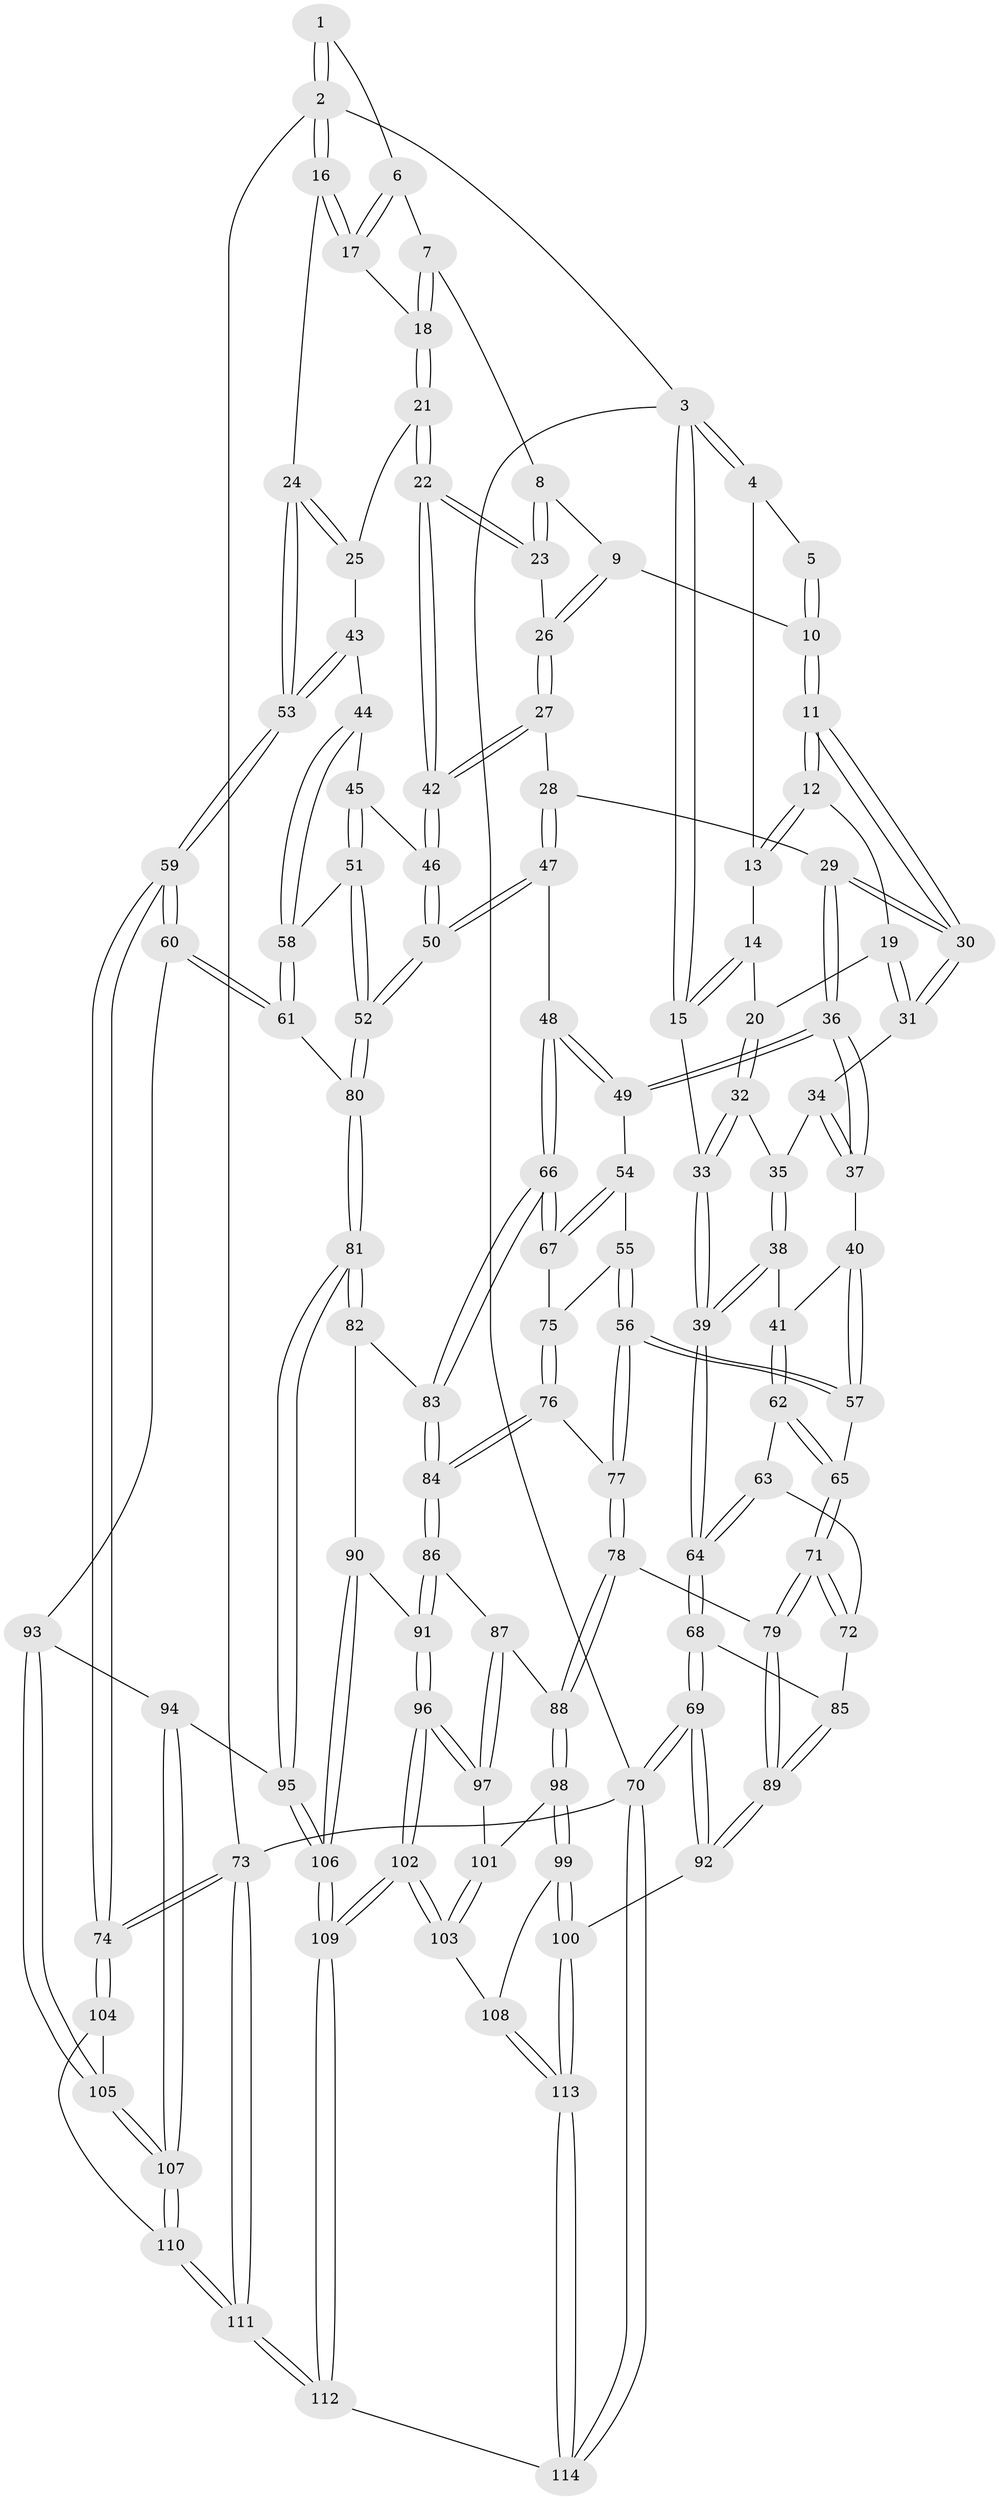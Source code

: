 // Generated by graph-tools (version 1.1) at 2025/51/03/09/25 03:51:01]
// undirected, 114 vertices, 282 edges
graph export_dot {
graph [start="1"]
  node [color=gray90,style=filled];
  1 [pos="+0.8591852293908665+0"];
  2 [pos="+1+0"];
  3 [pos="+0+0"];
  4 [pos="+0.27079506709655754+0"];
  5 [pos="+0.5818187883070828+0"];
  6 [pos="+0.8402371299874082+0"];
  7 [pos="+0.8121907910950723+0.015421602892467696"];
  8 [pos="+0.7223550718628015+0.11006299125233616"];
  9 [pos="+0.5804140797339492+0.1110026983379305"];
  10 [pos="+0.5779066548211222+0.10999128341208873"];
  11 [pos="+0.46937379733828866+0.15453426717361965"];
  12 [pos="+0.3979831476339725+0.12506669230797104"];
  13 [pos="+0.2780281781693067+0"];
  14 [pos="+0.16456047133015156+0.08597936551727592"];
  15 [pos="+0+0.11680381308056073"];
  16 [pos="+1+0.16670146206245645"];
  17 [pos="+1+0.11885252524325819"];
  18 [pos="+0.8991402310294401+0.16723580417573386"];
  19 [pos="+0.3490799543018037+0.1601973948800244"];
  20 [pos="+0.1940218433258885+0.18243810335001115"];
  21 [pos="+0.8532823039695+0.2691201990613106"];
  22 [pos="+0.810745573818187+0.27920163856743785"];
  23 [pos="+0.7960581363869309+0.25651521068248095"];
  24 [pos="+1+0.2921670367631439"];
  25 [pos="+0.8795566547353142+0.2794078553289583"];
  26 [pos="+0.6231132812159887+0.21444908988613137"];
  27 [pos="+0.6474606578391814+0.3456798629410836"];
  28 [pos="+0.6129752327240894+0.36345923078045045"];
  29 [pos="+0.4765602508762808+0.33046204450253397"];
  30 [pos="+0.47518651931668404+0.3250979559284149"];
  31 [pos="+0.3088616567877911+0.27862084608100995"];
  32 [pos="+0.17749031098366125+0.21743557518438114"];
  33 [pos="+0+0.23590945432542193"];
  34 [pos="+0.29375255702323516+0.29309523324166853"];
  35 [pos="+0.19597824410574305+0.2768223131736194"];
  36 [pos="+0.4081200894993887+0.43361726409167495"];
  37 [pos="+0.32380012702170885+0.4213677536672643"];
  38 [pos="+0.1610712976041258+0.3657775624769457"];
  39 [pos="+0+0.39933588236662626"];
  40 [pos="+0.26246419069985805+0.4433981828832692"];
  41 [pos="+0.23233787845818266+0.44502087575221294"];
  42 [pos="+0.7630488682357714+0.3456297869649172"];
  43 [pos="+0.9563035972133356+0.4490856457526309"];
  44 [pos="+0.9379176886621506+0.46348904136158525"];
  45 [pos="+0.8083784304493015+0.4403022248656249"];
  46 [pos="+0.7851405653194791+0.42533165279027185"];
  47 [pos="+0.6008253868365341+0.5570325204600732"];
  48 [pos="+0.5684991697896946+0.565860994807943"];
  49 [pos="+0.41514603334387723+0.4510907491617113"];
  50 [pos="+0.6760432130559961+0.5804818544762184"];
  51 [pos="+0.8405234999650716+0.5516594605090229"];
  52 [pos="+0.715908504507705+0.6299506568759116"];
  53 [pos="+1+0.38186406036556786"];
  54 [pos="+0.384904345474395+0.5362832585534288"];
  55 [pos="+0.3579392428824877+0.5860411345508914"];
  56 [pos="+0.3275524210066855+0.6012504732243747"];
  57 [pos="+0.3120928778602225+0.5978231300283603"];
  58 [pos="+0.924621367202664+0.580517641976665"];
  59 [pos="+1+0.7037603113201976"];
  60 [pos="+1+0.6960876502771131"];
  61 [pos="+0.9330765899840142+0.5995585744188545"];
  62 [pos="+0.18893923124106482+0.5106779360672022"];
  63 [pos="+0.1582268158840585+0.5298716143169794"];
  64 [pos="+0+0.4894440057394958"];
  65 [pos="+0.2706274302304369+0.6068710079700277"];
  66 [pos="+0.5172174624416672+0.6367680838466157"];
  67 [pos="+0.4952230927118109+0.6312668713416104"];
  68 [pos="+0+0.5368237525255323"];
  69 [pos="+0+1"];
  70 [pos="+0+1"];
  71 [pos="+0.19940955663731688+0.6829736264305617"];
  72 [pos="+0.16284968153599083+0.652046136061719"];
  73 [pos="+1+1"];
  74 [pos="+1+1"];
  75 [pos="+0.407825841298197+0.6204880038747155"];
  76 [pos="+0.38887435722949404+0.7024644522256203"];
  77 [pos="+0.3422510526591665+0.6973377333093906"];
  78 [pos="+0.275469574662568+0.7591924249144892"];
  79 [pos="+0.21478211815194606+0.7434326267971596"];
  80 [pos="+0.7429197318406888+0.6991131594870487"];
  81 [pos="+0.7452578903244594+0.7578225622654134"];
  82 [pos="+0.594980812522675+0.7500028945046675"];
  83 [pos="+0.5119450023612112+0.6690598321273482"];
  84 [pos="+0.4539482230143003+0.7354291609476719"];
  85 [pos="+0.017981592101448743+0.6535362225727028"];
  86 [pos="+0.4532491387500244+0.7475903500574963"];
  87 [pos="+0.39810516911486576+0.7968012079154454"];
  88 [pos="+0.2856058309672363+0.772543265474439"];
  89 [pos="+0.11265108397141588+0.8404224554529217"];
  90 [pos="+0.5310859863761083+0.8306004381254326"];
  91 [pos="+0.5187517702745075+0.838769189672689"];
  92 [pos="+0.09793130790943774+0.8798832236187368"];
  93 [pos="+0.8996438434840628+0.7862506770408423"];
  94 [pos="+0.831555459118677+0.7870997842643066"];
  95 [pos="+0.7491614234268871+0.7661108027657854"];
  96 [pos="+0.5079530911935427+0.9049753938685051"];
  97 [pos="+0.39757069366133546+0.817764267988461"];
  98 [pos="+0.3008302588614652+0.849306744389061"];
  99 [pos="+0.3003574545660078+0.8528012593291512"];
  100 [pos="+0.23066096447639012+0.9184187726864478"];
  101 [pos="+0.38548335136943107+0.8437331223158104"];
  102 [pos="+0.5084955519060337+0.9559693075146865"];
  103 [pos="+0.3948869552132564+0.9143027893457053"];
  104 [pos="+0.9597382104973055+0.8947711039320639"];
  105 [pos="+0.927851485004657+0.86355616720278"];
  106 [pos="+0.7192108291995006+0.8371269869125745"];
  107 [pos="+0.8658783327832507+0.9716072328809676"];
  108 [pos="+0.3559617299314928+0.9207871109138518"];
  109 [pos="+0.6376316849961858+1"];
  110 [pos="+0.8534802803526563+1"];
  111 [pos="+0.8054142106631861+1"];
  112 [pos="+0.6378159807740797+1"];
  113 [pos="+0.29054475840256344+0.9985938857769701"];
  114 [pos="+0.306763750204356+1"];
  1 -- 2;
  1 -- 2;
  1 -- 6;
  2 -- 3;
  2 -- 16;
  2 -- 16;
  2 -- 73;
  3 -- 4;
  3 -- 4;
  3 -- 15;
  3 -- 15;
  3 -- 70;
  4 -- 5;
  4 -- 13;
  5 -- 10;
  5 -- 10;
  6 -- 7;
  6 -- 17;
  6 -- 17;
  7 -- 8;
  7 -- 18;
  7 -- 18;
  8 -- 9;
  8 -- 23;
  8 -- 23;
  9 -- 10;
  9 -- 26;
  9 -- 26;
  10 -- 11;
  10 -- 11;
  11 -- 12;
  11 -- 12;
  11 -- 30;
  11 -- 30;
  12 -- 13;
  12 -- 13;
  12 -- 19;
  13 -- 14;
  14 -- 15;
  14 -- 15;
  14 -- 20;
  15 -- 33;
  16 -- 17;
  16 -- 17;
  16 -- 24;
  17 -- 18;
  18 -- 21;
  18 -- 21;
  19 -- 20;
  19 -- 31;
  19 -- 31;
  20 -- 32;
  20 -- 32;
  21 -- 22;
  21 -- 22;
  21 -- 25;
  22 -- 23;
  22 -- 23;
  22 -- 42;
  22 -- 42;
  23 -- 26;
  24 -- 25;
  24 -- 25;
  24 -- 53;
  24 -- 53;
  25 -- 43;
  26 -- 27;
  26 -- 27;
  27 -- 28;
  27 -- 42;
  27 -- 42;
  28 -- 29;
  28 -- 47;
  28 -- 47;
  29 -- 30;
  29 -- 30;
  29 -- 36;
  29 -- 36;
  30 -- 31;
  30 -- 31;
  31 -- 34;
  32 -- 33;
  32 -- 33;
  32 -- 35;
  33 -- 39;
  33 -- 39;
  34 -- 35;
  34 -- 37;
  34 -- 37;
  35 -- 38;
  35 -- 38;
  36 -- 37;
  36 -- 37;
  36 -- 49;
  36 -- 49;
  37 -- 40;
  38 -- 39;
  38 -- 39;
  38 -- 41;
  39 -- 64;
  39 -- 64;
  40 -- 41;
  40 -- 57;
  40 -- 57;
  41 -- 62;
  41 -- 62;
  42 -- 46;
  42 -- 46;
  43 -- 44;
  43 -- 53;
  43 -- 53;
  44 -- 45;
  44 -- 58;
  44 -- 58;
  45 -- 46;
  45 -- 51;
  45 -- 51;
  46 -- 50;
  46 -- 50;
  47 -- 48;
  47 -- 50;
  47 -- 50;
  48 -- 49;
  48 -- 49;
  48 -- 66;
  48 -- 66;
  49 -- 54;
  50 -- 52;
  50 -- 52;
  51 -- 52;
  51 -- 52;
  51 -- 58;
  52 -- 80;
  52 -- 80;
  53 -- 59;
  53 -- 59;
  54 -- 55;
  54 -- 67;
  54 -- 67;
  55 -- 56;
  55 -- 56;
  55 -- 75;
  56 -- 57;
  56 -- 57;
  56 -- 77;
  56 -- 77;
  57 -- 65;
  58 -- 61;
  58 -- 61;
  59 -- 60;
  59 -- 60;
  59 -- 74;
  59 -- 74;
  60 -- 61;
  60 -- 61;
  60 -- 93;
  61 -- 80;
  62 -- 63;
  62 -- 65;
  62 -- 65;
  63 -- 64;
  63 -- 64;
  63 -- 72;
  64 -- 68;
  64 -- 68;
  65 -- 71;
  65 -- 71;
  66 -- 67;
  66 -- 67;
  66 -- 83;
  66 -- 83;
  67 -- 75;
  68 -- 69;
  68 -- 69;
  68 -- 85;
  69 -- 70;
  69 -- 70;
  69 -- 92;
  69 -- 92;
  70 -- 114;
  70 -- 114;
  70 -- 73;
  71 -- 72;
  71 -- 72;
  71 -- 79;
  71 -- 79;
  72 -- 85;
  73 -- 74;
  73 -- 74;
  73 -- 111;
  73 -- 111;
  74 -- 104;
  74 -- 104;
  75 -- 76;
  75 -- 76;
  76 -- 77;
  76 -- 84;
  76 -- 84;
  77 -- 78;
  77 -- 78;
  78 -- 79;
  78 -- 88;
  78 -- 88;
  79 -- 89;
  79 -- 89;
  80 -- 81;
  80 -- 81;
  81 -- 82;
  81 -- 82;
  81 -- 95;
  81 -- 95;
  82 -- 83;
  82 -- 90;
  83 -- 84;
  83 -- 84;
  84 -- 86;
  84 -- 86;
  85 -- 89;
  85 -- 89;
  86 -- 87;
  86 -- 91;
  86 -- 91;
  87 -- 88;
  87 -- 97;
  87 -- 97;
  88 -- 98;
  88 -- 98;
  89 -- 92;
  89 -- 92;
  90 -- 91;
  90 -- 106;
  90 -- 106;
  91 -- 96;
  91 -- 96;
  92 -- 100;
  93 -- 94;
  93 -- 105;
  93 -- 105;
  94 -- 95;
  94 -- 107;
  94 -- 107;
  95 -- 106;
  95 -- 106;
  96 -- 97;
  96 -- 97;
  96 -- 102;
  96 -- 102;
  97 -- 101;
  98 -- 99;
  98 -- 99;
  98 -- 101;
  99 -- 100;
  99 -- 100;
  99 -- 108;
  100 -- 113;
  100 -- 113;
  101 -- 103;
  101 -- 103;
  102 -- 103;
  102 -- 103;
  102 -- 109;
  102 -- 109;
  103 -- 108;
  104 -- 105;
  104 -- 110;
  105 -- 107;
  105 -- 107;
  106 -- 109;
  106 -- 109;
  107 -- 110;
  107 -- 110;
  108 -- 113;
  108 -- 113;
  109 -- 112;
  109 -- 112;
  110 -- 111;
  110 -- 111;
  111 -- 112;
  111 -- 112;
  112 -- 114;
  113 -- 114;
  113 -- 114;
}
